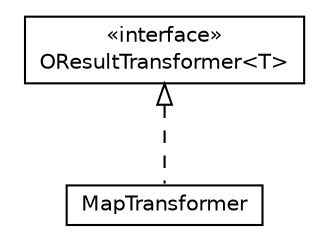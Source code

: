 #!/usr/local/bin/dot
#
# Class diagram 
# Generated by UMLGraph version R5_6-24-gf6e263 (http://www.umlgraph.org/)
#

digraph G {
	edge [fontname="Helvetica",fontsize=10,labelfontname="Helvetica",labelfontsize=10];
	node [fontname="Helvetica",fontsize=10,shape=plaintext];
	nodesep=0.25;
	ranksep=0.5;
	// com.orientechnologies.orient.core.command.script.transformer.result.OResultTransformer<T>
	c168319 [label=<<table title="com.orientechnologies.orient.core.command.script.transformer.result.OResultTransformer" border="0" cellborder="1" cellspacing="0" cellpadding="2" port="p" href="./OResultTransformer.html">
		<tr><td><table border="0" cellspacing="0" cellpadding="1">
<tr><td align="center" balign="center"> &#171;interface&#187; </td></tr>
<tr><td align="center" balign="center"> OResultTransformer&lt;T&gt; </td></tr>
		</table></td></tr>
		</table>>, URL="./OResultTransformer.html", fontname="Helvetica", fontcolor="black", fontsize=10.0];
	// com.orientechnologies.orient.core.command.script.transformer.result.MapTransformer
	c168320 [label=<<table title="com.orientechnologies.orient.core.command.script.transformer.result.MapTransformer" border="0" cellborder="1" cellspacing="0" cellpadding="2" port="p" href="./MapTransformer.html">
		<tr><td><table border="0" cellspacing="0" cellpadding="1">
<tr><td align="center" balign="center"> MapTransformer </td></tr>
		</table></td></tr>
		</table>>, URL="./MapTransformer.html", fontname="Helvetica", fontcolor="black", fontsize=10.0];
	//com.orientechnologies.orient.core.command.script.transformer.result.MapTransformer implements com.orientechnologies.orient.core.command.script.transformer.result.OResultTransformer<T>
	c168319:p -> c168320:p [dir=back,arrowtail=empty,style=dashed];
}

